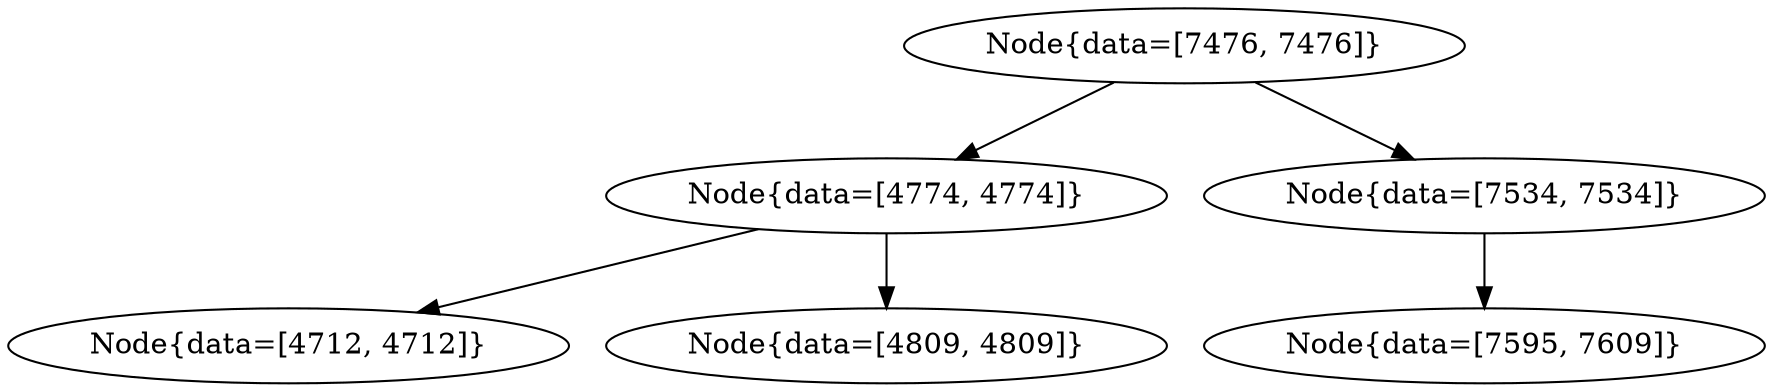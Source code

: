 digraph G{
500656514 [label="Node{data=[7476, 7476]}"]
500656514 -> 2121705071
2121705071 [label="Node{data=[4774, 4774]}"]
2121705071 -> 1914928104
1914928104 [label="Node{data=[4712, 4712]}"]
2121705071 -> 96858414
96858414 [label="Node{data=[4809, 4809]}"]
500656514 -> 603456365
603456365 [label="Node{data=[7534, 7534]}"]
603456365 -> 1760992419
1760992419 [label="Node{data=[7595, 7609]}"]
}